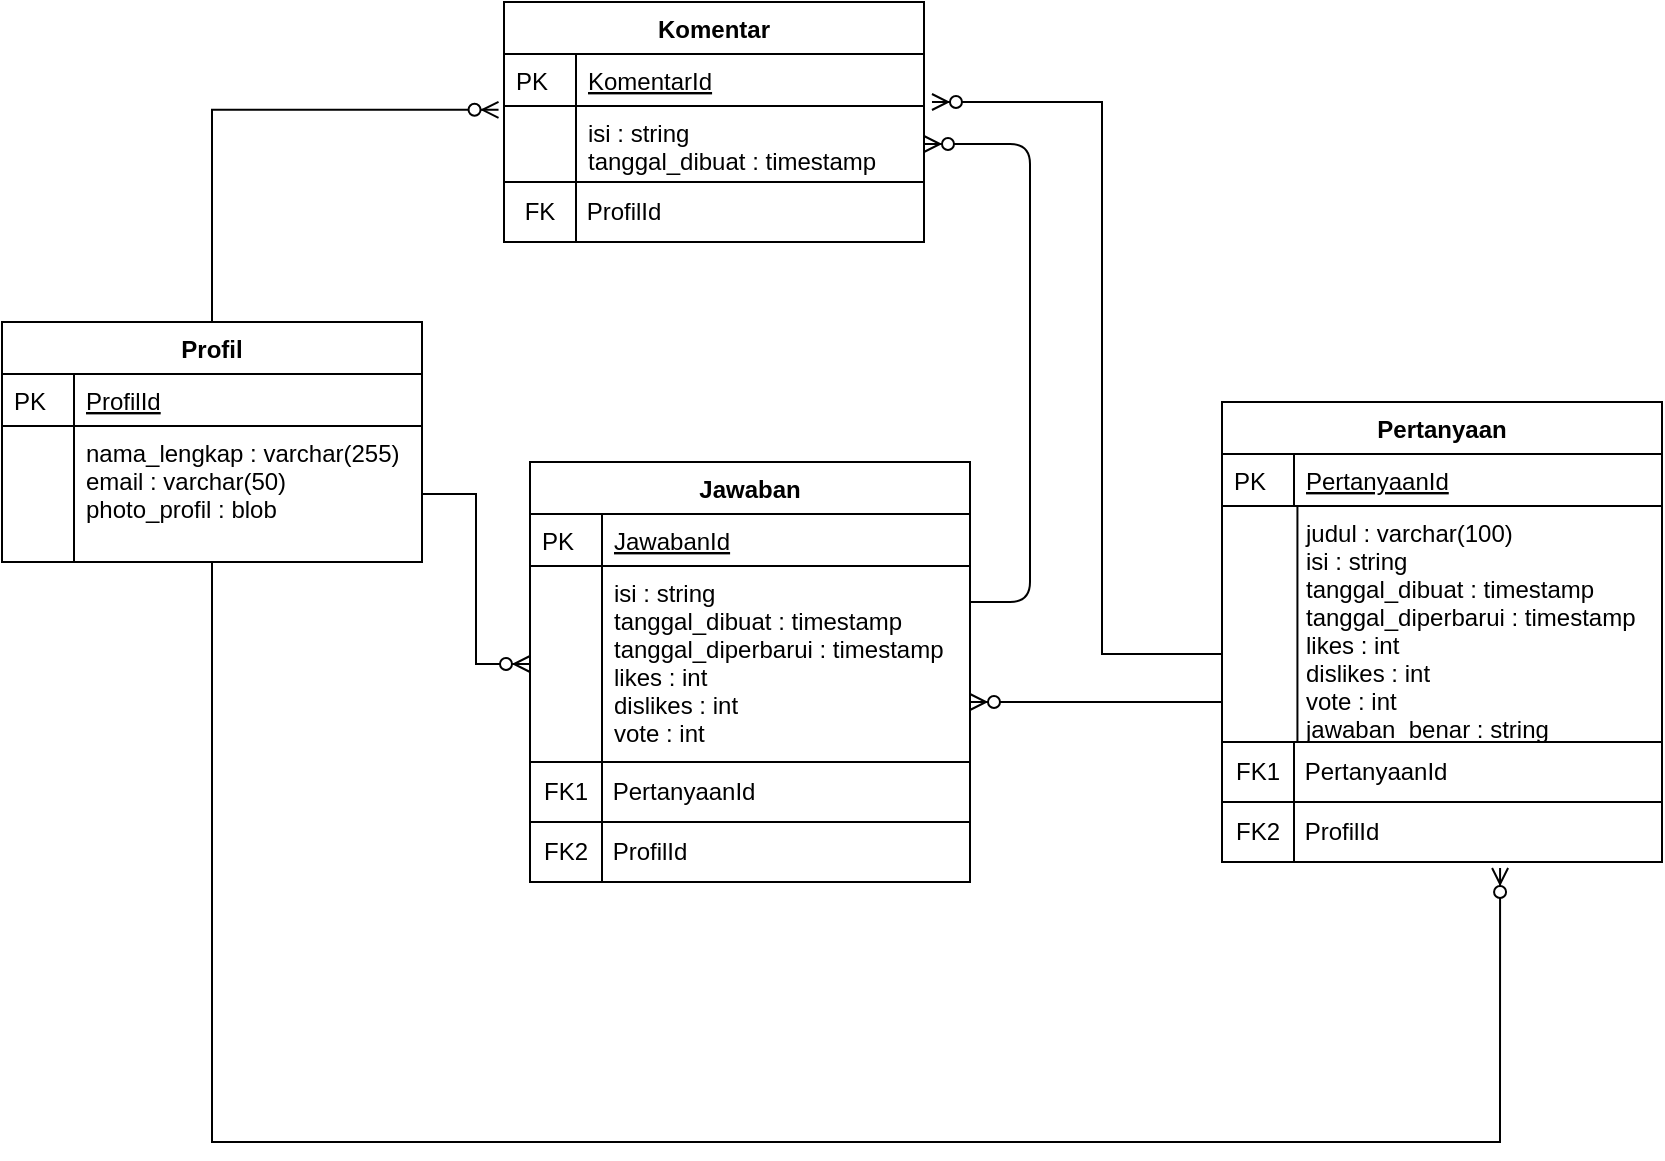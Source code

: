 <mxfile version="13.3.5" type="device"><diagram id="C5RBs43oDa-KdzZeNtuy" name="Page-1"><mxGraphModel dx="1231" dy="743" grid="1" gridSize="10" guides="1" tooltips="1" connect="1" arrows="1" fold="1" page="1" pageScale="1" pageWidth="827" pageHeight="1169" math="0" shadow="0"><root><mxCell id="WIyWlLk6GJQsqaUBKTNV-0"/><mxCell id="WIyWlLk6GJQsqaUBKTNV-1" parent="WIyWlLk6GJQsqaUBKTNV-0"/><mxCell id="i9ZDl6s22lB0ZSXar-QI-41" value="FK" style="whiteSpace=wrap;html=1;" vertex="1" parent="WIyWlLk6GJQsqaUBKTNV-1"><mxGeometry x="451" y="390" width="36" height="30" as="geometry"/></mxCell><mxCell id="i9ZDl6s22lB0ZSXar-QI-44" value="&amp;nbsp;ProfilId" style="rounded=0;whiteSpace=wrap;html=1;align=left;" vertex="1" parent="WIyWlLk6GJQsqaUBKTNV-1"><mxGeometry x="487" y="390" width="174" height="30" as="geometry"/></mxCell><mxCell id="i9ZDl6s22lB0ZSXar-QI-31" value="Komentar" style="swimlane;fontStyle=1;childLayout=stackLayout;horizontal=1;startSize=26;horizontalStack=0;resizeParent=1;resizeLast=0;collapsible=1;marginBottom=0;rounded=0;shadow=0;strokeWidth=1;" vertex="1" parent="WIyWlLk6GJQsqaUBKTNV-1"><mxGeometry x="451" y="300" width="210" height="90" as="geometry"><mxRectangle x="20" y="80" width="160" height="26" as="alternateBounds"/></mxGeometry></mxCell><mxCell id="i9ZDl6s22lB0ZSXar-QI-32" value="KomentarId" style="shape=partialRectangle;top=0;left=0;right=0;bottom=1;align=left;verticalAlign=top;fillColor=none;spacingLeft=40;spacingRight=4;overflow=hidden;rotatable=0;points=[[0,0.5],[1,0.5]];portConstraint=eastwest;dropTarget=0;rounded=0;shadow=0;strokeWidth=1;fontStyle=4" vertex="1" parent="i9ZDl6s22lB0ZSXar-QI-31"><mxGeometry y="26" width="210" height="26" as="geometry"/></mxCell><mxCell id="i9ZDl6s22lB0ZSXar-QI-33" value="PK" style="shape=partialRectangle;top=0;left=0;bottom=0;fillColor=none;align=left;verticalAlign=top;spacingLeft=4;spacingRight=4;overflow=hidden;rotatable=0;points=[];portConstraint=eastwest;part=1;" vertex="1" connectable="0" parent="i9ZDl6s22lB0ZSXar-QI-32"><mxGeometry width="36" height="26" as="geometry"/></mxCell><mxCell id="i9ZDl6s22lB0ZSXar-QI-34" value="isi : string&#10;tanggal_dibuat : timestamp" style="shape=partialRectangle;top=0;left=0;right=0;bottom=0;align=left;verticalAlign=top;fillColor=none;spacingLeft=40;spacingRight=4;overflow=hidden;rotatable=0;points=[[0,0.5],[1,0.5]];portConstraint=eastwest;dropTarget=0;rounded=0;shadow=0;strokeWidth=1;" vertex="1" parent="i9ZDl6s22lB0ZSXar-QI-31"><mxGeometry y="52" width="210" height="38" as="geometry"/></mxCell><mxCell id="i9ZDl6s22lB0ZSXar-QI-35" value="" style="shape=partialRectangle;top=0;left=0;bottom=0;fillColor=none;align=left;verticalAlign=top;spacingLeft=4;spacingRight=4;overflow=hidden;rotatable=0;points=[];portConstraint=eastwest;part=1;" vertex="1" connectable="0" parent="i9ZDl6s22lB0ZSXar-QI-34"><mxGeometry width="36" height="38" as="geometry"/></mxCell><mxCell id="i9ZDl6s22lB0ZSXar-QI-49" value="FK1" style="whiteSpace=wrap;html=1;" vertex="1" parent="WIyWlLk6GJQsqaUBKTNV-1"><mxGeometry x="464" y="680" width="36" height="30" as="geometry"/></mxCell><mxCell id="i9ZDl6s22lB0ZSXar-QI-50" value="&amp;nbsp;PertanyaanId" style="rounded=0;whiteSpace=wrap;html=1;align=left;" vertex="1" parent="WIyWlLk6GJQsqaUBKTNV-1"><mxGeometry x="500" y="680" width="184" height="30" as="geometry"/></mxCell><mxCell id="i9ZDl6s22lB0ZSXar-QI-26" value="Jawaban" style="swimlane;fontStyle=1;childLayout=stackLayout;horizontal=1;startSize=26;horizontalStack=0;resizeParent=1;resizeLast=0;collapsible=1;marginBottom=0;rounded=0;shadow=0;strokeWidth=1;" vertex="1" parent="WIyWlLk6GJQsqaUBKTNV-1"><mxGeometry x="464" y="530" width="220" height="150" as="geometry"><mxRectangle x="20" y="80" width="160" height="26" as="alternateBounds"/></mxGeometry></mxCell><mxCell id="i9ZDl6s22lB0ZSXar-QI-27" value="JawabanId" style="shape=partialRectangle;top=0;left=0;right=0;bottom=1;align=left;verticalAlign=top;fillColor=none;spacingLeft=40;spacingRight=4;overflow=hidden;rotatable=0;points=[[0,0.5],[1,0.5]];portConstraint=eastwest;dropTarget=0;rounded=0;shadow=0;strokeWidth=1;fontStyle=4" vertex="1" parent="i9ZDl6s22lB0ZSXar-QI-26"><mxGeometry y="26" width="220" height="26" as="geometry"/></mxCell><mxCell id="i9ZDl6s22lB0ZSXar-QI-28" value="PK" style="shape=partialRectangle;top=0;left=0;bottom=0;fillColor=none;align=left;verticalAlign=top;spacingLeft=4;spacingRight=4;overflow=hidden;rotatable=0;points=[];portConstraint=eastwest;part=1;" vertex="1" connectable="0" parent="i9ZDl6s22lB0ZSXar-QI-27"><mxGeometry width="36" height="26" as="geometry"/></mxCell><mxCell id="i9ZDl6s22lB0ZSXar-QI-29" value="isi : string&#10;tanggal_dibuat : timestamp&#10;tanggal_diperbarui : timestamp&#10;likes : int&#10;dislikes : int&#10;vote : int" style="shape=partialRectangle;top=0;left=0;right=0;bottom=0;align=left;verticalAlign=top;fillColor=none;spacingLeft=40;spacingRight=4;overflow=hidden;rotatable=0;points=[[0,0.5],[1,0.5]];portConstraint=eastwest;dropTarget=0;rounded=0;shadow=0;strokeWidth=1;" vertex="1" parent="i9ZDl6s22lB0ZSXar-QI-26"><mxGeometry y="52" width="220" height="98" as="geometry"/></mxCell><mxCell id="i9ZDl6s22lB0ZSXar-QI-30" value="" style="shape=partialRectangle;top=0;left=0;bottom=0;fillColor=none;align=left;verticalAlign=top;spacingLeft=4;spacingRight=4;overflow=hidden;rotatable=0;points=[];portConstraint=eastwest;part=1;" vertex="1" connectable="0" parent="i9ZDl6s22lB0ZSXar-QI-29"><mxGeometry width="36" height="98.0" as="geometry"/></mxCell><mxCell id="i9ZDl6s22lB0ZSXar-QI-53" value="" style="edgeStyle=entityRelationEdgeStyle;fontSize=12;html=1;endArrow=ERzeroToMany;endFill=1;" edge="1" parent="WIyWlLk6GJQsqaUBKTNV-1" target="i9ZDl6s22lB0ZSXar-QI-34"><mxGeometry width="100" height="100" relative="1" as="geometry"><mxPoint x="684" y="600" as="sourcePoint"/><mxPoint x="784" y="500" as="targetPoint"/></mxGeometry></mxCell><mxCell id="i9ZDl6s22lB0ZSXar-QI-21" value="Pertanyaan" style="swimlane;fontStyle=1;childLayout=stackLayout;horizontal=1;startSize=26;horizontalStack=0;resizeParent=1;resizeLast=0;collapsible=1;marginBottom=0;rounded=0;shadow=0;strokeWidth=1;" vertex="1" parent="WIyWlLk6GJQsqaUBKTNV-1"><mxGeometry x="810" y="500" width="220" height="170" as="geometry"><mxRectangle x="20" y="80" width="160" height="26" as="alternateBounds"/></mxGeometry></mxCell><mxCell id="i9ZDl6s22lB0ZSXar-QI-22" value="PertanyaanId" style="shape=partialRectangle;top=0;left=0;right=0;bottom=1;align=left;verticalAlign=top;fillColor=none;spacingLeft=40;spacingRight=4;overflow=hidden;rotatable=0;points=[[0,0.5],[1,0.5]];portConstraint=eastwest;dropTarget=0;rounded=0;shadow=0;strokeWidth=1;fontStyle=4" vertex="1" parent="i9ZDl6s22lB0ZSXar-QI-21"><mxGeometry y="26" width="220" height="26" as="geometry"/></mxCell><mxCell id="i9ZDl6s22lB0ZSXar-QI-23" value="PK" style="shape=partialRectangle;top=0;left=0;bottom=0;fillColor=none;align=left;verticalAlign=top;spacingLeft=4;spacingRight=4;overflow=hidden;rotatable=0;points=[];portConstraint=eastwest;part=1;" vertex="1" connectable="0" parent="i9ZDl6s22lB0ZSXar-QI-22"><mxGeometry width="36" height="26" as="geometry"/></mxCell><mxCell id="i9ZDl6s22lB0ZSXar-QI-24" value="judul : varchar(100)&#10;isi : string&#10;tanggal_dibuat : timestamp&#10;tanggal_diperbarui : timestamp&#10;likes : int&#10;dislikes : int&#10;vote : int&#10;jawaban_benar : string" style="shape=partialRectangle;top=0;left=0;right=0;bottom=0;align=left;verticalAlign=top;fillColor=none;spacingLeft=40;spacingRight=4;overflow=hidden;rotatable=0;points=[[0,0.5],[1,0.5]];portConstraint=eastwest;dropTarget=0;rounded=0;shadow=0;strokeWidth=1;" vertex="1" parent="i9ZDl6s22lB0ZSXar-QI-21"><mxGeometry y="52" width="220" height="118" as="geometry"/></mxCell><mxCell id="i9ZDl6s22lB0ZSXar-QI-25" value="" style="shape=partialRectangle;top=0;left=0;bottom=0;fillColor=none;align=left;verticalAlign=top;spacingLeft=4;spacingRight=4;overflow=hidden;rotatable=0;points=[];portConstraint=eastwest;part=1;" vertex="1" connectable="0" parent="i9ZDl6s22lB0ZSXar-QI-24"><mxGeometry width="37.714" height="118" as="geometry"/></mxCell><mxCell id="i9ZDl6s22lB0ZSXar-QI-59" style="edgeStyle=orthogonalEdgeStyle;rounded=0;orthogonalLoop=1;jettySize=auto;html=1;entryX=1.019;entryY=0.923;entryDx=0;entryDy=0;entryPerimeter=0;endArrow=ERzeroToMany;endFill=1;" edge="1" parent="WIyWlLk6GJQsqaUBKTNV-1" source="i9ZDl6s22lB0ZSXar-QI-24" target="i9ZDl6s22lB0ZSXar-QI-32"><mxGeometry relative="1" as="geometry"><Array as="points"><mxPoint x="750" y="626"/><mxPoint x="750" y="350"/></Array></mxGeometry></mxCell><mxCell id="i9ZDl6s22lB0ZSXar-QI-62" style="edgeStyle=orthogonalEdgeStyle;rounded=0;orthogonalLoop=1;jettySize=auto;html=1;endArrow=ERzeroToMany;endFill=1;" edge="1" parent="WIyWlLk6GJQsqaUBKTNV-1" source="i9ZDl6s22lB0ZSXar-QI-24" target="i9ZDl6s22lB0ZSXar-QI-29"><mxGeometry relative="1" as="geometry"><Array as="points"><mxPoint x="710" y="650"/><mxPoint x="710" y="650"/></Array></mxGeometry></mxCell><mxCell id="i9ZDl6s22lB0ZSXar-QI-63" style="edgeStyle=orthogonalEdgeStyle;rounded=0;orthogonalLoop=1;jettySize=auto;html=1;entryX=-0.013;entryY=0.05;entryDx=0;entryDy=0;entryPerimeter=0;endArrow=ERzeroToMany;endFill=1;" edge="1" parent="WIyWlLk6GJQsqaUBKTNV-1" source="i9ZDl6s22lB0ZSXar-QI-0" target="i9ZDl6s22lB0ZSXar-QI-34"><mxGeometry relative="1" as="geometry"/></mxCell><mxCell id="i9ZDl6s22lB0ZSXar-QI-71" style="edgeStyle=orthogonalEdgeStyle;rounded=0;orthogonalLoop=1;jettySize=auto;html=1;entryX=0.56;entryY=1.1;entryDx=0;entryDy=0;entryPerimeter=0;endArrow=ERzeroToMany;endFill=1;" edge="1" parent="WIyWlLk6GJQsqaUBKTNV-1" source="i9ZDl6s22lB0ZSXar-QI-0" target="i9ZDl6s22lB0ZSXar-QI-70"><mxGeometry relative="1" as="geometry"><Array as="points"><mxPoint x="305" y="870"/><mxPoint x="949" y="870"/></Array></mxGeometry></mxCell><mxCell id="i9ZDl6s22lB0ZSXar-QI-0" value="Profil" style="swimlane;fontStyle=1;childLayout=stackLayout;horizontal=1;startSize=26;horizontalStack=0;resizeParent=1;resizeLast=0;collapsible=1;marginBottom=0;rounded=0;shadow=0;strokeWidth=1;" vertex="1" parent="WIyWlLk6GJQsqaUBKTNV-1"><mxGeometry x="200" y="460" width="210" height="120" as="geometry"><mxRectangle x="20" y="80" width="160" height="26" as="alternateBounds"/></mxGeometry></mxCell><mxCell id="i9ZDl6s22lB0ZSXar-QI-1" value="ProfilId" style="shape=partialRectangle;top=0;left=0;right=0;bottom=1;align=left;verticalAlign=top;fillColor=none;spacingLeft=40;spacingRight=4;overflow=hidden;rotatable=0;points=[[0,0.5],[1,0.5]];portConstraint=eastwest;dropTarget=0;rounded=0;shadow=0;strokeWidth=1;fontStyle=4" vertex="1" parent="i9ZDl6s22lB0ZSXar-QI-0"><mxGeometry y="26" width="210" height="26" as="geometry"/></mxCell><mxCell id="i9ZDl6s22lB0ZSXar-QI-2" value="PK" style="shape=partialRectangle;top=0;left=0;bottom=0;fillColor=none;align=left;verticalAlign=top;spacingLeft=4;spacingRight=4;overflow=hidden;rotatable=0;points=[];portConstraint=eastwest;part=1;" vertex="1" connectable="0" parent="i9ZDl6s22lB0ZSXar-QI-1"><mxGeometry width="36" height="26" as="geometry"/></mxCell><mxCell id="i9ZDl6s22lB0ZSXar-QI-3" value="nama_lengkap : varchar(255)&#10;email : varchar(50)&#10;photo_profil : blob&#10;" style="shape=partialRectangle;top=0;left=0;right=0;bottom=0;align=left;verticalAlign=top;fillColor=none;spacingLeft=40;spacingRight=4;overflow=hidden;rotatable=0;points=[[0,0.5],[1,0.5]];portConstraint=eastwest;dropTarget=0;rounded=0;shadow=0;strokeWidth=1;" vertex="1" parent="i9ZDl6s22lB0ZSXar-QI-0"><mxGeometry y="52" width="210" height="68" as="geometry"/></mxCell><mxCell id="i9ZDl6s22lB0ZSXar-QI-4" value="" style="shape=partialRectangle;top=0;left=0;bottom=0;fillColor=none;align=left;verticalAlign=top;spacingLeft=4;spacingRight=4;overflow=hidden;rotatable=0;points=[];portConstraint=eastwest;part=1;" vertex="1" connectable="0" parent="i9ZDl6s22lB0ZSXar-QI-3"><mxGeometry width="36" height="68" as="geometry"/></mxCell><mxCell id="i9ZDl6s22lB0ZSXar-QI-65" value="FK2" style="whiteSpace=wrap;html=1;" vertex="1" parent="WIyWlLk6GJQsqaUBKTNV-1"><mxGeometry x="464" y="710" width="36" height="30" as="geometry"/></mxCell><mxCell id="i9ZDl6s22lB0ZSXar-QI-66" value="&amp;nbsp;ProfilId" style="rounded=0;whiteSpace=wrap;html=1;align=left;" vertex="1" parent="WIyWlLk6GJQsqaUBKTNV-1"><mxGeometry x="500" y="710" width="184" height="30" as="geometry"/></mxCell><mxCell id="i9ZDl6s22lB0ZSXar-QI-67" value="FK1" style="whiteSpace=wrap;html=1;" vertex="1" parent="WIyWlLk6GJQsqaUBKTNV-1"><mxGeometry x="810" y="670" width="36" height="30" as="geometry"/></mxCell><mxCell id="i9ZDl6s22lB0ZSXar-QI-68" value="&amp;nbsp;PertanyaanId" style="rounded=0;whiteSpace=wrap;html=1;align=left;" vertex="1" parent="WIyWlLk6GJQsqaUBKTNV-1"><mxGeometry x="846" y="670" width="184" height="30" as="geometry"/></mxCell><mxCell id="i9ZDl6s22lB0ZSXar-QI-69" value="FK2" style="whiteSpace=wrap;html=1;" vertex="1" parent="WIyWlLk6GJQsqaUBKTNV-1"><mxGeometry x="810" y="700" width="36" height="30" as="geometry"/></mxCell><mxCell id="i9ZDl6s22lB0ZSXar-QI-70" value="&amp;nbsp;ProfilId" style="rounded=0;whiteSpace=wrap;html=1;align=left;" vertex="1" parent="WIyWlLk6GJQsqaUBKTNV-1"><mxGeometry x="846" y="700" width="184" height="30" as="geometry"/></mxCell><mxCell id="i9ZDl6s22lB0ZSXar-QI-72" style="edgeStyle=orthogonalEdgeStyle;rounded=0;orthogonalLoop=1;jettySize=auto;html=1;endArrow=ERzeroToMany;endFill=1;" edge="1" parent="WIyWlLk6GJQsqaUBKTNV-1" source="i9ZDl6s22lB0ZSXar-QI-3" target="i9ZDl6s22lB0ZSXar-QI-29"><mxGeometry relative="1" as="geometry"/></mxCell></root></mxGraphModel></diagram></mxfile>